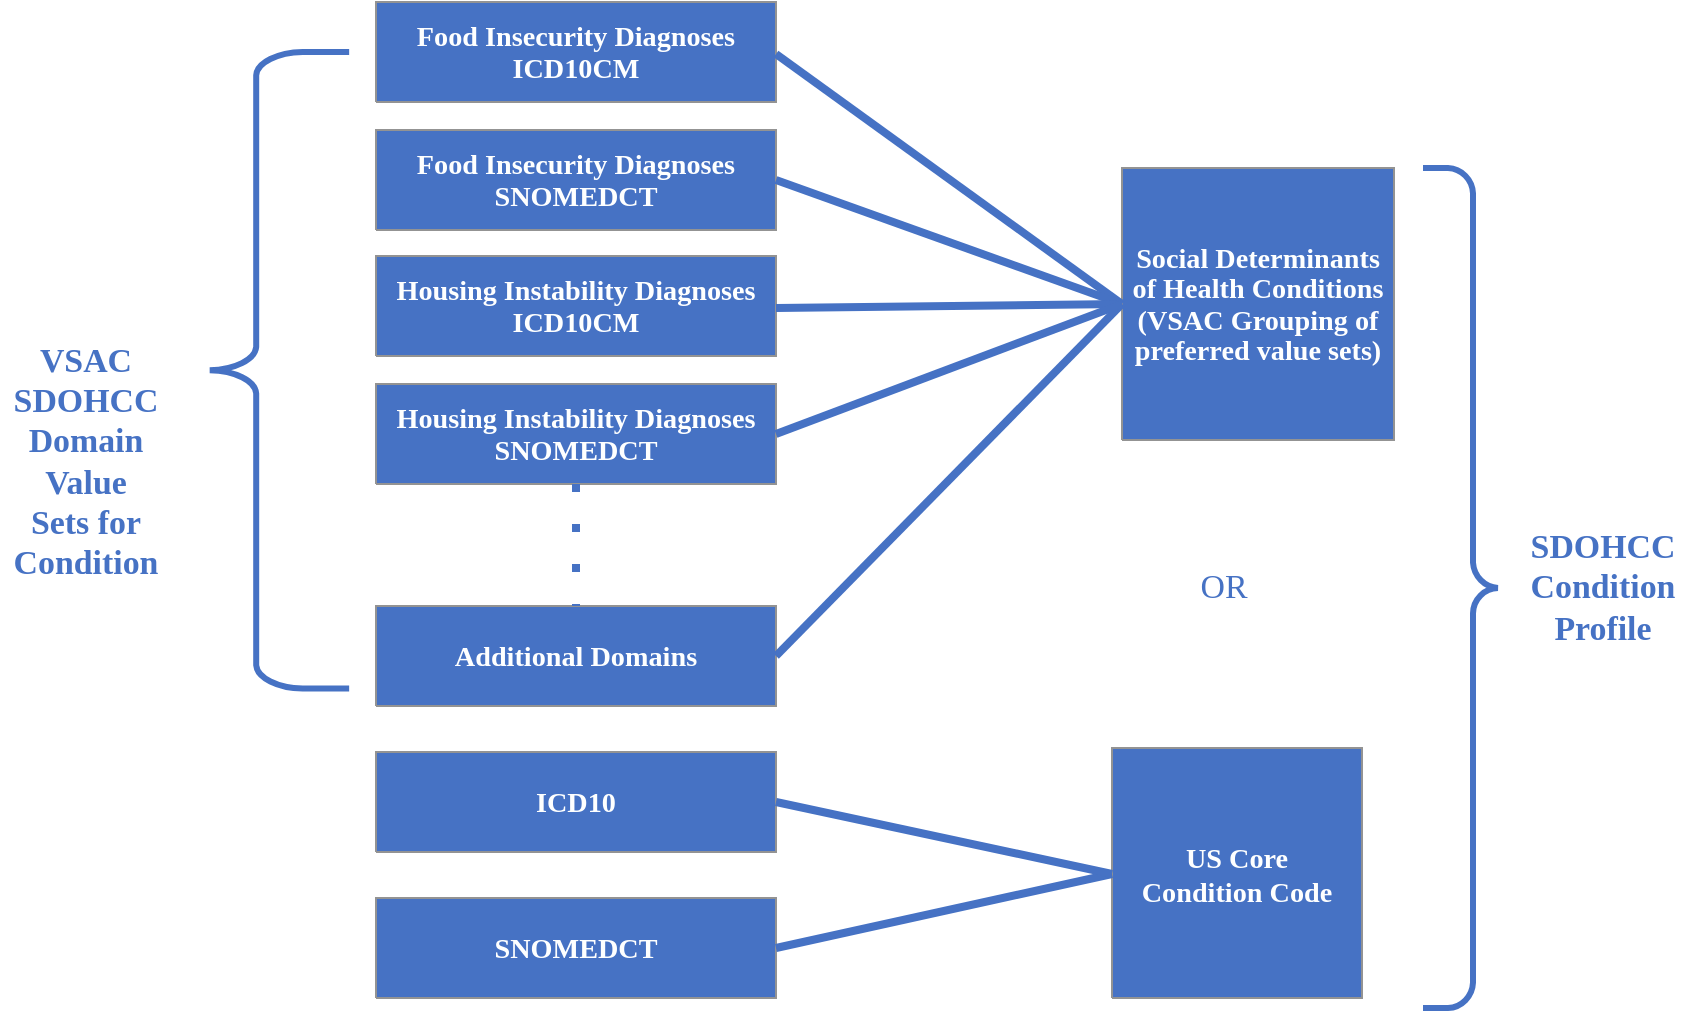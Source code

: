 <mxfile version="20.3.0" type="device"><diagram name="Page-1" id="Page-1"><mxGraphModel dx="677" dy="408" grid="1" gridSize="10" guides="1" tooltips="1" connect="1" arrows="1" fold="1" page="1" pageScale="1" pageWidth="850" pageHeight="1100" math="0" shadow="0"><root><mxCell id="0"/><mxCell id="1" value="Connector" parent="0"/><mxCell id="2" value="&lt;div style=&quot;&quot;&gt;&lt;font style=&quot;direction: ltr; line-height: 120%; opacity: 1;&quot;&gt;&lt;font face=&quot;Calibri&quot; color=&quot;#feffff&quot;&gt;&lt;span style=&quot;font-size: 14.11px;&quot;&gt;&lt;b&gt;Food Insecurity Diagnoses ICD10CM&lt;/b&gt;&lt;/span&gt;&lt;/font&gt;&lt;br&gt;&lt;/font&gt;&lt;/div&gt;" style="verticalAlign=middle;align=center;vsdxID=1;fillColor=#4672c4;gradientColor=none;shape=stencil(nZBLDoAgDERP0z3SIyjew0SURgSD+Lu9kMZoXLhwN9O+tukAlrNpJg1SzDH4QW/URgNYgZTkjA4UkwJUgGXng+6DX1zLfmoymdXo17xh5zmRJ6Q42BWCfc2oJfdAr+Yv+AP9Cb7OJ3H/2JG1HNGz/84klThPVCc=);strokeColor=#939393;points=[[0.5,1,0],[1,0.5,0],[0.5,0,0],[0,0.5,0],[0.5,0.5,0]];labelBackgroundColor=none;rounded=0;html=1;whiteSpace=wrap;" parent="1" vertex="1"><mxGeometry x="209" y="93" width="200" height="50" as="geometry"/></mxCell><mxCell id="3" value="&lt;div style=&quot;&quot;&gt;&lt;font style=&quot;direction: ltr; line-height: 120%; opacity: 1;&quot;&gt;&lt;font face=&quot;Calibri&quot; color=&quot;#feffff&quot;&gt;&lt;span style=&quot;font-size: 14.11px;&quot;&gt;&lt;b&gt;Food Insecurity Diagnoses SNOMEDCT&lt;/b&gt;&lt;/span&gt;&lt;/font&gt;&lt;br&gt;&lt;/font&gt;&lt;/div&gt;" style="verticalAlign=middle;align=center;vsdxID=2;fillColor=#4672c4;gradientColor=none;shape=stencil(nZBLDoAgDERP0z3SIyjew0SURgSD+Lu9kMZoXLhwN9O+tukAlrNpJg1SzDH4QW/URgNYgZTkjA4UkwJUgGXng+6DX1zLfmoymdXo17xh5zmRJ6Q42BWCfc2oJfdAr+Yv+AP9Cb7OJ3H/2JG1HNGz/84klThPVCc=);strokeColor=#939393;points=[[0.5,1,0],[1,0.5,0],[0.5,0,0],[0,0.5,0],[0.5,0.5,0]];labelBackgroundColor=none;rounded=0;html=1;whiteSpace=wrap;" parent="1" vertex="1"><mxGeometry x="209" y="157" width="200" height="50" as="geometry"/></mxCell><mxCell id="4" value="&lt;div style=&quot;&quot;&gt;&lt;font style=&quot;direction: ltr; line-height: 120%; opacity: 1;&quot;&gt;&lt;font face=&quot;Calibri&quot; color=&quot;#feffff&quot;&gt;&lt;span style=&quot;font-size: 14.11px;&quot;&gt;&lt;b&gt;Housing Instability Diagnoses ICD10CM&lt;/b&gt;&lt;/span&gt;&lt;/font&gt;&lt;br&gt;&lt;/font&gt;&lt;/div&gt;" style="verticalAlign=middle;align=center;vsdxID=3;fillColor=#4672c4;gradientColor=none;shape=stencil(nZBLDoAgDERP0z3SIyjew0SURgSD+Lu9kMZoXLhwN9O+tukAlrNpJg1SzDH4QW/URgNYgZTkjA4UkwJUgGXng+6DX1zLfmoymdXo17xh5zmRJ6Q42BWCfc2oJfdAr+Yv+AP9Cb7OJ3H/2JG1HNGz/84klThPVCc=);strokeColor=#939393;points=[[0.5,1,0],[1,0.5,0],[0.5,0,0],[0,0.5,0],[0.5,0.5,0]];labelBackgroundColor=none;rounded=0;html=1;whiteSpace=wrap;" parent="1" vertex="1"><mxGeometry x="209" y="220" width="200" height="50" as="geometry"/></mxCell><mxCell id="5" value="&lt;div style=&quot;&quot;&gt;&lt;font style=&quot;direction: ltr; line-height: 120%; opacity: 1;&quot;&gt;&lt;font face=&quot;Calibri&quot; color=&quot;#feffff&quot;&gt;&lt;span style=&quot;font-size: 14.11px;&quot;&gt;&lt;b&gt;Housing Instability Diagnoses SNOMEDCT&lt;/b&gt;&lt;/span&gt;&lt;/font&gt;&lt;br&gt;&lt;/font&gt;&lt;/div&gt;" style="verticalAlign=middle;align=center;vsdxID=4;fillColor=#4672c4;gradientColor=none;shape=stencil(nZBLDoAgDERP0z3SIyjew0SURgSD+Lu9kMZoXLhwN9O+tukAlrNpJg1SzDH4QW/URgNYgZTkjA4UkwJUgGXng+6DX1zLfmoymdXo17xh5zmRJ6Q42BWCfc2oJfdAr+Yv+AP9Cb7OJ3H/2JG1HNGz/84klThPVCc=);strokeColor=#939393;points=[[0.5,1,0],[1,0.5,0],[0.5,0,0],[0,0.5,0],[0.5,0.5,0]];labelBackgroundColor=none;rounded=0;html=1;whiteSpace=wrap;" parent="1" vertex="1"><mxGeometry x="209" y="284" width="200" height="50" as="geometry"/></mxCell><mxCell id="6" value="&lt;div style=&quot;font-size: 1px&quot;&gt;&lt;font style=&quot;font-size:14.11px;font-family:Calibri;color:#feffff;direction:ltr;letter-spacing:0px;line-height:120%;opacity:1&quot;&gt;&lt;b&gt;Additional Domains&lt;br/&gt;&lt;/b&gt;&lt;/font&gt;&lt;/div&gt;" style="verticalAlign=middle;align=center;vsdxID=5;fillColor=#4672c4;gradientColor=none;shape=stencil(nZBLDoAgDERP0z3SIyjew0SURgSD+Lu9kMZoXLhwN9O+tukAlrNpJg1SzDH4QW/URgNYgZTkjA4UkwJUgGXng+6DX1zLfmoymdXo17xh5zmRJ6Q42BWCfc2oJfdAr+Yv+AP9Cb7OJ3H/2JG1HNGz/84klThPVCc=);strokeColor=#939393;points=[[0.5,1,0],[1,0.5,0],[0.5,0,0],[0,0.5,0],[0.5,0.5,0]];labelBackgroundColor=none;rounded=0;html=1;whiteSpace=wrap;" parent="1" vertex="1"><mxGeometry x="209" y="395" width="200" height="50" as="geometry"/></mxCell><mxCell id="7" value="&lt;div style=&quot;&quot;&gt;&lt;font style=&quot;direction: ltr; line-height: 120%; opacity: 1;&quot;&gt;&lt;font face=&quot;Calibri&quot; color=&quot;#feffff&quot;&gt;&lt;span style=&quot;font-size: 14.11px;&quot;&gt;&lt;b&gt;Social Determinants of Health Conditions (VSAC Grouping of preferred value sets)&lt;/b&gt;&lt;/span&gt;&lt;/font&gt;&lt;br&gt;&lt;/font&gt;&lt;/div&gt;" style="verticalAlign=middle;align=center;vsdxID=6;fillColor=#4672c4;gradientColor=none;shape=stencil(nZBLDoAgDERP0z3SIyjew0SURgSD+Lu9kMZoXLhwN9O+tukAlrNpJg1SzDH4QW/URgNYgZTkjA4UkwJUgGXng+6DX1zLfmoymdXo17xh5zmRJ6Q42BWCfc2oJfdAr+Yv+AP9Cb7OJ3H/2JG1HNGz/84klThPVCc=);strokeColor=#939393;points=[[0,0.5,0],[1,0.5,0],[0.5,1,0],[0.5,0,0]];labelBackgroundColor=none;rounded=0;html=1;whiteSpace=wrap;" parent="1" vertex="1"><mxGeometry x="582" y="176" width="136" height="136" as="geometry"/></mxCell><mxCell id="8" style="vsdxID=16;rotation=270;fillColor=#4672c4;gradientColor=none;shape=stencil(vVPbDoIwDP2aPbLswhSfFf9j0QmLyEiZin/vyLwVxcREfevltKenaYmct6VuDBGs9eC25mjXviRyQYSwdWnA+mARmRM53zgwBbh9vY5+o3tkb+3coe/QxTrWVwh2evSWEVjZehSoEFLDKqTggpSUTyIYrmhBUxFDNwwTqCFnF4Iu0Z1tE3Bee+tqRF5pKEwS2JJNpQuUao/GNE/hl0rSCZ1lL8lH5Ih0IEdSlSE5Cm+Hq++K4e+mY9PBdIxmKZ7u59vm49uefbptrp6Oh+PjuU2Pj/EPpzNkRtBg3L8sPuhjbviRIRS/WeZn);strokeColor=#4672c4;strokeWidth=3;flipH=1;points=[];labelBackgroundColor=none;rounded=0;html=1;whiteSpace=wrap;" parent="1" vertex="1"><mxGeometry x="535" y="373.5" width="420" height="25" as="geometry"/></mxCell><mxCell id="10" style="vsdxID=17;rotation=90;fillColor=#4672c4;gradientColor=none;shape=stencil(vVPbjoIwEP2aPkLaDmXx2dX/aKRCI1IyVMW/35K6rgNissm6b3M57ZlzMsNg3de6M0zy3qM7mIstfc3gk0lp29qg9SFisGGw3js0FbpTW8a80yNyjI7uPP4wxHd8fCH59THbRmBj20WgIkiNu9DCGxLSAiIYv9EyzWQs3TG5Ih8KfiMYEj3YPkHntbeuJeSNxsokgS3ZN7oirf5iTDcrP1WS5Sk8J1+Q87GayBFpIYgcRd0R6m/FiJdmZzOzlaLTvd1tsez26rduFzM5HIic+/B0F/9hc6bMBBqCnyOL9/nYmx5kKMVjhs0X);strokeColor=#4672c4;strokeWidth=3;flipH=1;points=[];labelBackgroundColor=none;rounded=0;html=1;whiteSpace=wrap;" parent="1" vertex="1"><mxGeometry x="13.19" y="253.89" width="318.3" height="46.48" as="geometry"/></mxCell><mxCell id="12" value="&lt;div style=&quot;font-size: 1px&quot;&gt;&lt;font style=&quot;font-size:14.11px;font-family:Calibri;color:#feffff;direction:ltr;letter-spacing:0px;line-height:120%;opacity:1&quot;&gt;&lt;b&gt;ICD10&lt;br/&gt;&lt;/b&gt;&lt;/font&gt;&lt;/div&gt;" style="verticalAlign=middle;align=center;vsdxID=18;fillColor=#4672c4;gradientColor=none;shape=stencil(nZBLDoAgDERP0z3SIyjew0SURgSD+Lu9kMZoXLhwN9O+tukAlrNpJg1SzDH4QW/URgNYgZTkjA4UkwJUgGXng+6DX1zLfmoymdXo17xh5zmRJ6Q42BWCfc2oJfdAr+Yv+AP9Cb7OJ3H/2JG1HNGz/84klThPVCc=);strokeColor=#939393;points=[[0.5,1,0],[1,0.5,0],[0.5,0,0],[0,0.5,0],[0.5,0.5,0]];labelBackgroundColor=none;rounded=0;html=1;whiteSpace=wrap;" parent="1" vertex="1"><mxGeometry x="209" y="468" width="200" height="50" as="geometry"/></mxCell><mxCell id="13" value="&lt;div style=&quot;font-size: 1px&quot;&gt;&lt;font style=&quot;font-size:14.11px;font-family:Calibri;color:#feffff;direction:ltr;letter-spacing:0px;line-height:120%;opacity:1&quot;&gt;&lt;b&gt;SNOMEDCT&lt;br/&gt;&lt;/b&gt;&lt;/font&gt;&lt;/div&gt;" style="verticalAlign=middle;align=center;vsdxID=19;fillColor=#4672c4;gradientColor=none;shape=stencil(nZBLDoAgDERP0z3SIyjew0SURgSD+Lu9kMZoXLhwN9O+tukAlrNpJg1SzDH4QW/URgNYgZTkjA4UkwJUgGXng+6DX1zLfmoymdXo17xh5zmRJ6Q42BWCfc2oJfdAr+Yv+AP9Cb7OJ3H/2JG1HNGz/84klThPVCc=);strokeColor=#939393;points=[[0.5,1,0],[1,0.5,0],[0.5,0,0],[0,0.5,0],[0.5,0.5,0]];labelBackgroundColor=none;rounded=0;html=1;whiteSpace=wrap;" parent="1" vertex="1"><mxGeometry x="209" y="541" width="200" height="50" as="geometry"/></mxCell><mxCell id="14" value="&lt;div style=&quot;font-size: 1px&quot;&gt;&lt;font style=&quot;font-size:14.11px;font-family:Calibri;color:#feffff;direction:ltr;letter-spacing:0px;line-height:120%;opacity:1&quot;&gt;&lt;b&gt;US Core &lt;br/&gt;Condition Code&lt;br/&gt;&lt;/b&gt;&lt;/font&gt;&lt;/div&gt;" style="verticalAlign=middle;align=center;vsdxID=22;fillColor=#4672c4;gradientColor=none;shape=stencil(nZBLDoAgDERP0z3SIyjew0SURgSD+Lu9kMZoXLhwN9O+tukAlrNpJg1SzDH4QW/URgNYgZTkjA4UkwJUgGXng+6DX1zLfmoymdXo17xh5zmRJ6Q42BWCfc2oJfdAr+Yv+AP9Cb7OJ3H/2JG1HNGz/84klThPVCc=);strokeColor=#939393;points=[[0,0.5,0],[1,0.5,0],[0.5,1,0],[0.5,0,0]];labelBackgroundColor=none;rounded=0;html=1;whiteSpace=wrap;" parent="1" vertex="1"><mxGeometry x="577" y="466" width="125" height="125" as="geometry"/></mxCell><mxCell id="15" value="&lt;div style=&quot;font-size: 1px&quot;&gt;&lt;font style=&quot;font-size:16.93px;font-family:Calibri;color:#4672c4;direction:ltr;letter-spacing:0px;line-height:120%;opacity:1&quot;&gt;OR&lt;br/&gt;&lt;/font&gt;&lt;/div&gt;" style="verticalAlign=middle;align=center;vsdxID=23;fillColor=none;gradientColor=none;shape=stencil(nZBLDoAgDERP0z3SIyjew0SURgSD+Lu9kMZoXLhwN9O+tukAlrNpJg1SzDH4QW/URgNYgZTkjA4UkwJUgGXng+6DX1zLfmoymdXo17xh5zmRJ6Q42BWCfc2oJfdAr+Yv+AP9Cb7OJ3H/2JG1HNGz/84klThPVCc=);strokeColor=none;points=[];labelBackgroundColor=none;rounded=0;html=1;whiteSpace=wrap;" parent="1" vertex="1"><mxGeometry x="526" y="372" width="214" height="28" as="geometry"/></mxCell><mxCell id="16" style="vsdxID=15;edgeStyle=none;dashed=1;dashPattern=1.00 4.00;startArrow=none;endArrow=none;startSize=5;endSize=5;strokeWidth=4;strokeColor=#4672c4;spacingTop=0;spacingBottom=0;spacingLeft=0;spacingRight=0;verticalAlign=middle;html=1;labelBackgroundColor=#ffffff;rounded=0;exitX=0.5;exitY=1;exitDx=0;exitDy=0;exitPerimeter=0;entryX=0.5;entryY=0;entryDx=0;entryDy=0;entryPerimeter=0;" parent="1" source="5" target="6" edge="1"><mxGeometry relative="1" as="geometry"><mxPoint x="12" as="offset"/><Array as="points"/></mxGeometry></mxCell><mxCell id="17" style="vsdxID=14;edgeStyle=none;startArrow=none;endArrow=none;startSize=5;endSize=5;strokeWidth=4;strokeColor=#4672c4;spacingTop=0;spacingBottom=0;spacingLeft=0;spacingRight=0;verticalAlign=middle;html=1;labelBackgroundColor=#ffffff;rounded=0;exitX=1;exitY=0.5;exitDx=0;exitDy=0;exitPerimeter=0;entryX=0;entryY=0.5;entryDx=0;entryDy=0;entryPerimeter=0;" parent="1" source="6" target="7" edge="1"><mxGeometry relative="1" as="geometry"><mxPoint y="-1" as="offset"/><Array as="points"/></mxGeometry></mxCell><mxCell id="18" style="vsdxID=7;edgeStyle=none;startArrow=none;endArrow=none;startSize=5;endSize=5;strokeWidth=4;strokeColor=#4672c4;spacingTop=0;spacingBottom=0;spacingLeft=0;spacingRight=0;verticalAlign=middle;html=1;labelBackgroundColor=#ffffff;rounded=0;exitX=1;exitY=0.52;exitDx=0;exitDy=0;exitPerimeter=0;entryX=0;entryY=0.5;entryDx=0;entryDy=0;entryPerimeter=0;" parent="1" source="2" target="7" edge="1"><mxGeometry relative="1" as="geometry"><mxPoint x="-1" y="-1" as="offset"/><Array as="points"/></mxGeometry></mxCell><mxCell id="19" style="vsdxID=11;edgeStyle=none;startArrow=none;endArrow=none;startSize=5;endSize=5;strokeWidth=4;strokeColor=#4672c4;spacingTop=0;spacingBottom=0;spacingLeft=0;spacingRight=0;verticalAlign=middle;html=1;labelBackgroundColor=#ffffff;rounded=0;exitX=1;exitY=0.5;exitDx=0;exitDy=0;exitPerimeter=0;entryX=0;entryY=0.5;entryDx=0;entryDy=0;entryPerimeter=0;" parent="1" source="3" target="7" edge="1"><mxGeometry relative="1" as="geometry"><mxPoint x="-1" y="-1" as="offset"/><Array as="points"/></mxGeometry></mxCell><mxCell id="20" style="vsdxID=12;edgeStyle=none;startArrow=none;endArrow=none;startSize=5;endSize=5;strokeWidth=4;strokeColor=#4672c4;spacingTop=0;spacingBottom=0;spacingLeft=0;spacingRight=0;verticalAlign=middle;html=1;labelBackgroundColor=#ffffff;rounded=0;exitX=1;exitY=0.52;exitDx=0;exitDy=0;exitPerimeter=0;entryX=0;entryY=0.5;entryDx=0;entryDy=0;entryPerimeter=0;" parent="1" source="4" target="7" edge="1"><mxGeometry relative="1" as="geometry"><mxPoint x="-1" as="offset"/><Array as="points"/></mxGeometry></mxCell><mxCell id="21" style="vsdxID=13;edgeStyle=none;startArrow=none;endArrow=none;startSize=5;endSize=5;strokeWidth=4;strokeColor=#4672c4;spacingTop=0;spacingBottom=0;spacingLeft=0;spacingRight=0;verticalAlign=middle;html=1;labelBackgroundColor=#ffffff;rounded=0;exitX=1;exitY=0.5;exitDx=0;exitDy=0;exitPerimeter=0;entryX=0;entryY=0.5;entryDx=0;entryDy=0;entryPerimeter=0;" parent="1" source="5" target="7" edge="1"><mxGeometry relative="1" as="geometry"><mxPoint y="-1" as="offset"/><Array as="points"/></mxGeometry></mxCell><mxCell id="22" style="vsdxID=21;edgeStyle=none;startArrow=none;endArrow=none;startSize=5;endSize=5;strokeWidth=4;strokeColor=#4672c4;spacingTop=0;spacingBottom=0;spacingLeft=0;spacingRight=0;verticalAlign=middle;html=1;labelBackgroundColor=#ffffff;rounded=0;exitX=1;exitY=0.5;exitDx=0;exitDy=0;exitPerimeter=0;entryX=0;entryY=0.504;entryDx=0;entryDy=0;entryPerimeter=0;" parent="1" source="13" target="14" edge="1"><mxGeometry relative="1" as="geometry"><mxPoint x="-1" as="offset"/><Array as="points"/></mxGeometry></mxCell><mxCell id="23" style="vsdxID=20;edgeStyle=none;startArrow=none;endArrow=none;startSize=5;endSize=5;strokeWidth=4;strokeColor=#4672c4;spacingTop=0;spacingBottom=0;spacingLeft=0;spacingRight=0;verticalAlign=middle;html=1;labelBackgroundColor=#ffffff;rounded=0;exitX=1;exitY=0.5;exitDx=0;exitDy=0;exitPerimeter=0;entryX=0;entryY=0.504;entryDx=0;entryDy=0;entryPerimeter=0;" parent="1" source="12" target="14" edge="1"><mxGeometry relative="1" as="geometry"><mxPoint x="-1" y="-1" as="offset"/><Array as="points"/></mxGeometry></mxCell><mxCell id="11" value="&lt;div style=&quot;font-size: 1px&quot;&gt;&lt;font style=&quot;font-size:16.93px;font-family:Calibri;color:#4672c4;direction:ltr;letter-spacing:0px;line-height:120%;opacity:1&quot;&gt;&lt;b&gt;VSAC&lt;br/&gt;SDOHCC&lt;br/&gt;Domain&lt;br/&gt;Value&lt;br/&gt;Sets for &lt;br/&gt;Condition&lt;br/&gt;&lt;/b&gt;&lt;/font&gt;&lt;/div&gt;" style="text;vsdxID=17;rotation=0;fillColor=none;gradientColor=none;strokeColor=none;strokeWidth=3;flipH=1;points=[];labelBackgroundColor=none;rounded=0;html=1;whiteSpace=wrap;verticalAlign=middle;align=center;;html=1;horizontal=1;" parent="1" vertex="1"><mxGeometry x="21.11" y="231.99" width="85.99" height="181.21" as="geometry"/></mxCell><mxCell id="9" value="&lt;div style=&quot;font-size: 1px&quot;&gt;&lt;font style=&quot;font-size:16.93px;font-family:Calibri;color:#4672c4;direction:ltr;letter-spacing:0px;line-height:120%;opacity:1&quot;&gt;&lt;b&gt;SDOHCC Condition Profile&lt;br/&gt;&lt;/b&gt;&lt;/font&gt;&lt;/div&gt;" style="text;vsdxID=16;rotation=0;fillColor=none;gradientColor=none;strokeColor=none;strokeWidth=3;flipH=1;points=[];labelBackgroundColor=none;rounded=0;html=1;whiteSpace=wrap;verticalAlign=middle;align=center;;html=1;" parent="1" vertex="1"><mxGeometry x="780" y="349.88" width="84.67" height="72.25" as="geometry"/></mxCell></root></mxGraphModel></diagram></mxfile>